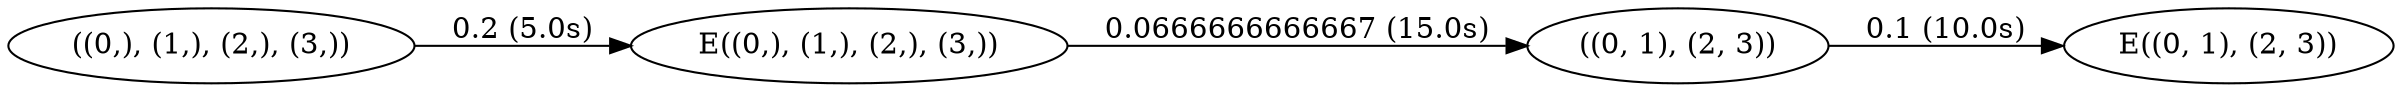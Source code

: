 digraph markov_chain { 
rankdir=LR;
"((0,), (1,), (2,), (3,))" -> "E((0,), (1,), (2,), (3,))" [ label = "0.2 (5.0s)" ]; 
"E((0,), (1,), (2,), (3,))" -> "((0, 1), (2, 3))" [label = "0.0666666666667 (15.0s)" ]; 
"((0, 1), (2, 3))" -> "E((0, 1), (2, 3))" [ label = "0.1 (10.0s)" ]; 
}
